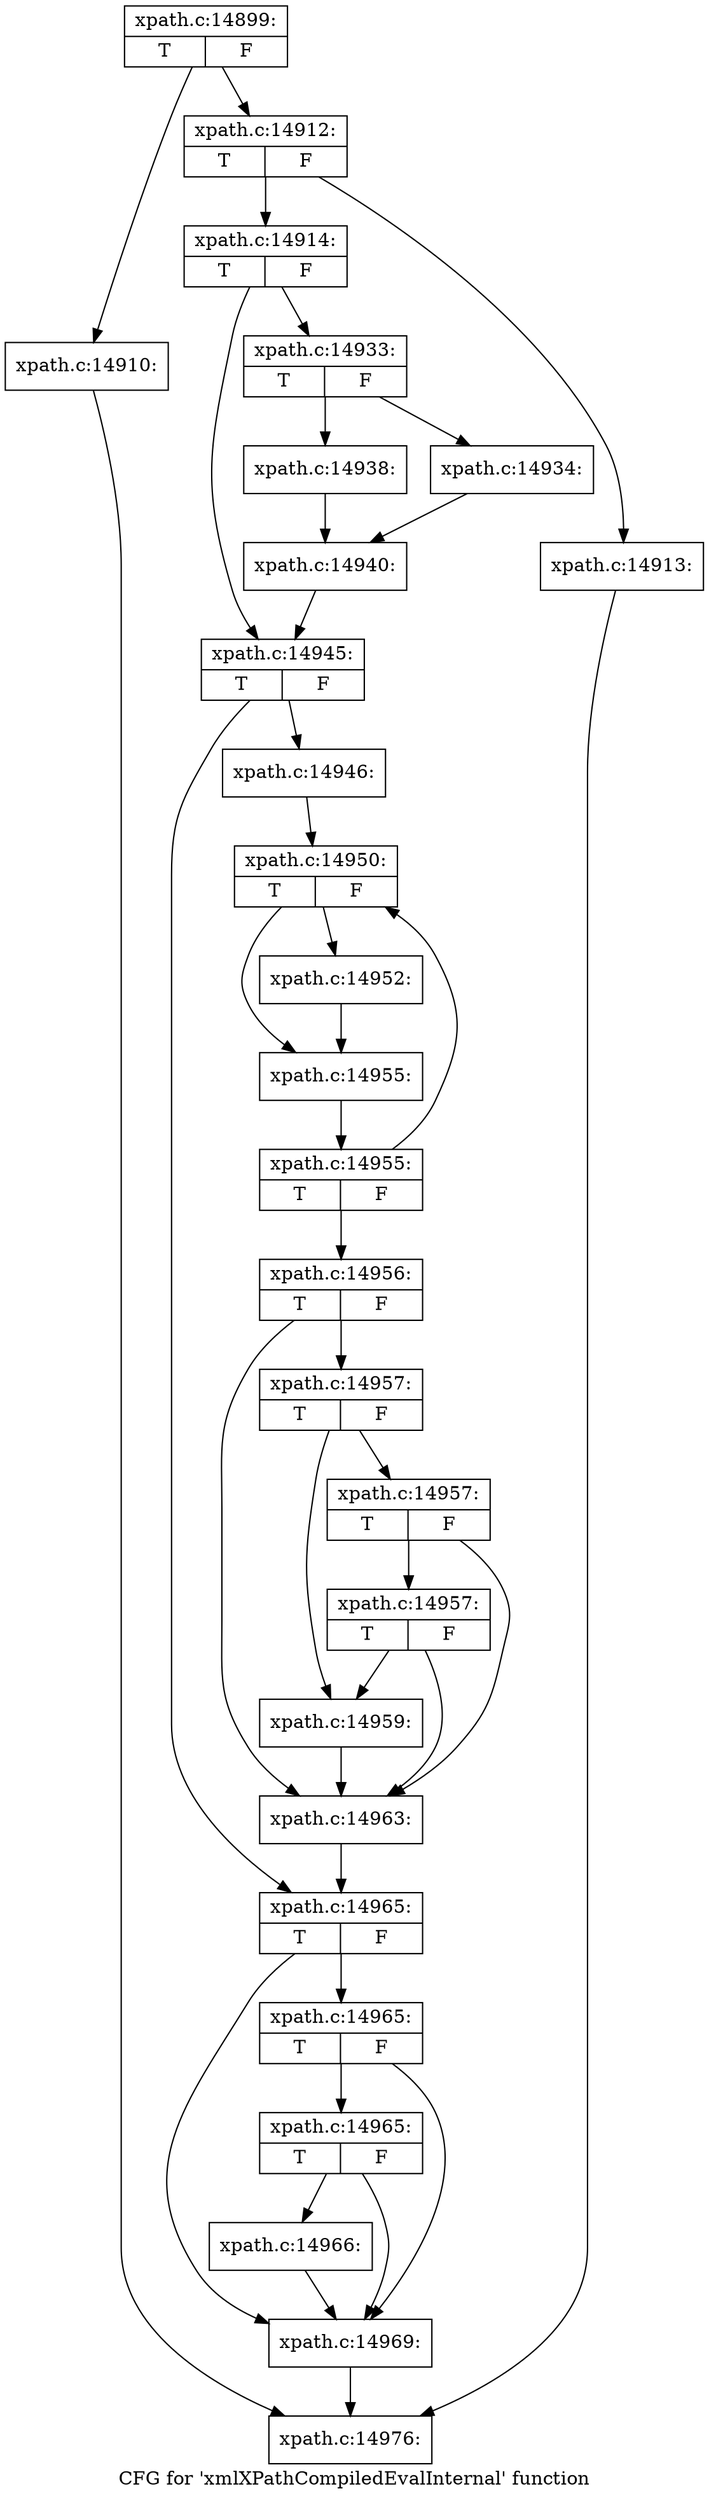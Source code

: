digraph "CFG for 'xmlXPathCompiledEvalInternal' function" {
	label="CFG for 'xmlXPathCompiledEvalInternal' function";

	Node0x4b62400 [shape=record,label="{xpath.c:14899:|{<s0>T|<s1>F}}"];
	Node0x4b62400 -> Node0x4b69aa0;
	Node0x4b62400 -> Node0x4b69af0;
	Node0x4b69aa0 [shape=record,label="{xpath.c:14910:}"];
	Node0x4b69aa0 -> Node0x4b68660;
	Node0x4b69af0 [shape=record,label="{xpath.c:14912:|{<s0>T|<s1>F}}"];
	Node0x4b69af0 -> Node0x4b69f10;
	Node0x4b69af0 -> Node0x4b6a160;
	Node0x4b69f10 [shape=record,label="{xpath.c:14913:}"];
	Node0x4b69f10 -> Node0x4b68660;
	Node0x4b6a160 [shape=record,label="{xpath.c:14914:|{<s0>T|<s1>F}}"];
	Node0x4b6a160 -> Node0x4b6af60;
	Node0x4b6a160 -> Node0x4b6b290;
	Node0x4b6af60 [shape=record,label="{xpath.c:14933:|{<s0>T|<s1>F}}"];
	Node0x4b6af60 -> Node0x4b6b240;
	Node0x4b6af60 -> Node0x4b6b7a0;
	Node0x4b6b240 [shape=record,label="{xpath.c:14934:}"];
	Node0x4b6b240 -> Node0x4b6b750;
	Node0x4b6b7a0 [shape=record,label="{xpath.c:14938:}"];
	Node0x4b6b7a0 -> Node0x4b6b750;
	Node0x4b6b750 [shape=record,label="{xpath.c:14940:}"];
	Node0x4b6b750 -> Node0x4b6b290;
	Node0x4b6b290 [shape=record,label="{xpath.c:14945:|{<s0>T|<s1>F}}"];
	Node0x4b6b290 -> Node0x4b6c640;
	Node0x4b6b290 -> Node0x4b6c690;
	Node0x4b6c640 [shape=record,label="{xpath.c:14946:}"];
	Node0x4b6c640 -> Node0x4b6d1c0;
	Node0x4b6d1c0 [shape=record,label="{xpath.c:14950:|{<s0>T|<s1>F}}"];
	Node0x4b6d1c0 -> Node0x4b6d580;
	Node0x4b6d1c0 -> Node0x4b6d5d0;
	Node0x4b6d580 [shape=record,label="{xpath.c:14952:}"];
	Node0x4b6d580 -> Node0x4b6d5d0;
	Node0x4b6d5d0 [shape=record,label="{xpath.c:14955:}"];
	Node0x4b6d5d0 -> Node0x4b6d170;
	Node0x4b6d170 [shape=record,label="{xpath.c:14955:|{<s0>T|<s1>F}}"];
	Node0x4b6d170 -> Node0x4b6d1c0;
	Node0x4b6d170 -> Node0x4b6d120;
	Node0x4b6d120 [shape=record,label="{xpath.c:14956:|{<s0>T|<s1>F}}"];
	Node0x4b6d120 -> Node0x4b6e090;
	Node0x4b6d120 -> Node0x4b6e040;
	Node0x4b6e090 [shape=record,label="{xpath.c:14957:|{<s0>T|<s1>F}}"];
	Node0x4b6e090 -> Node0x4b6dff0;
	Node0x4b6e090 -> Node0x4b6e310;
	Node0x4b6e310 [shape=record,label="{xpath.c:14957:|{<s0>T|<s1>F}}"];
	Node0x4b6e310 -> Node0x4b6e500;
	Node0x4b6e310 -> Node0x4b6e040;
	Node0x4b6e500 [shape=record,label="{xpath.c:14957:|{<s0>T|<s1>F}}"];
	Node0x4b6e500 -> Node0x4b6dff0;
	Node0x4b6e500 -> Node0x4b6e040;
	Node0x4b6dff0 [shape=record,label="{xpath.c:14959:}"];
	Node0x4b6dff0 -> Node0x4b6e040;
	Node0x4b6e040 [shape=record,label="{xpath.c:14963:}"];
	Node0x4b6e040 -> Node0x4b6c690;
	Node0x4b6c690 [shape=record,label="{xpath.c:14965:|{<s0>T|<s1>F}}"];
	Node0x4b6c690 -> Node0x4b6f270;
	Node0x4b6c690 -> Node0x4b6f1a0;
	Node0x4b6f270 [shape=record,label="{xpath.c:14965:|{<s0>T|<s1>F}}"];
	Node0x4b6f270 -> Node0x4b6f1f0;
	Node0x4b6f270 -> Node0x4b6f1a0;
	Node0x4b6f1f0 [shape=record,label="{xpath.c:14965:|{<s0>T|<s1>F}}"];
	Node0x4b6f1f0 -> Node0x4b6f150;
	Node0x4b6f1f0 -> Node0x4b6f1a0;
	Node0x4b6f150 [shape=record,label="{xpath.c:14966:}"];
	Node0x4b6f150 -> Node0x4b6f1a0;
	Node0x4b6f1a0 [shape=record,label="{xpath.c:14969:}"];
	Node0x4b6f1a0 -> Node0x4b68660;
	Node0x4b68660 [shape=record,label="{xpath.c:14976:}"];
}
